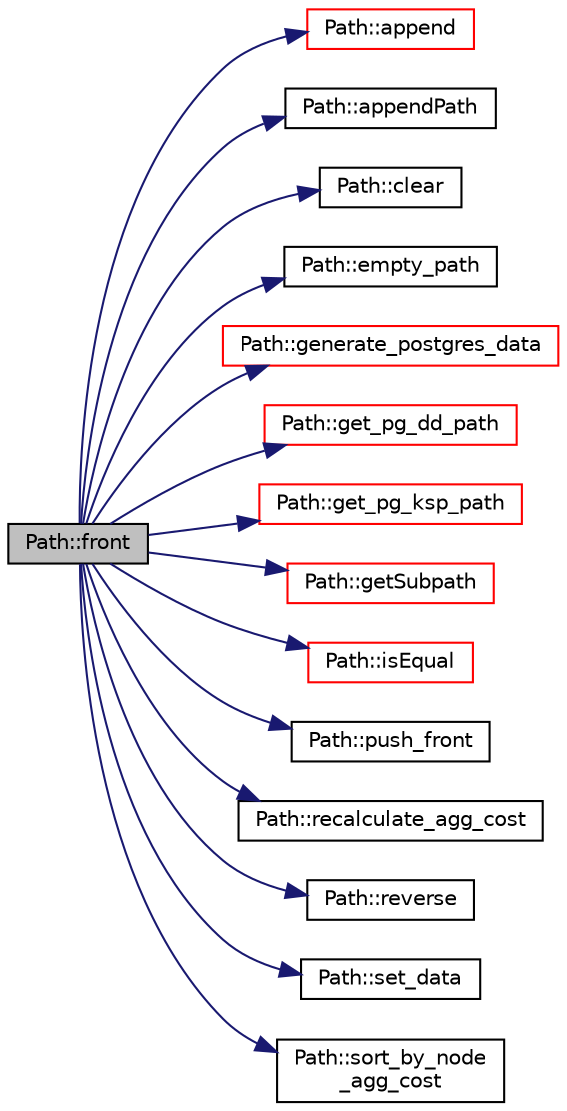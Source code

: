 digraph "Path::front"
{
  edge [fontname="Helvetica",fontsize="10",labelfontname="Helvetica",labelfontsize="10"];
  node [fontname="Helvetica",fontsize="10",shape=record];
  rankdir="LR";
  Node1 [label="Path::front",height=0.2,width=0.4,color="black", fillcolor="grey75", style="filled", fontcolor="black"];
  Node1 -> Node2 [color="midnightblue",fontsize="10",style="solid",fontname="Helvetica"];
  Node2 [label="Path::append",height=0.2,width=0.4,color="red", fillcolor="white", style="filled",URL="$classPath.html#a81dda9b296131350ee5be51a13e095b7",tooltip="Path: 2 -> 9 seq node edge cost agg_cost 0 2 4 1 0 1 5 8 1 1 2 6 9 1 2 3 9 -1 0 3 Path: 9 -> 3 seq no..."];
  Node1 -> Node3 [color="midnightblue",fontsize="10",style="solid",fontname="Helvetica"];
  Node3 [label="Path::appendPath",height=0.2,width=0.4,color="black", fillcolor="white", style="filled",URL="$classPath.html#a9cb45e3a413a03f1c4224b840af1fe83"];
  Node1 -> Node4 [color="midnightblue",fontsize="10",style="solid",fontname="Helvetica"];
  Node4 [label="Path::clear",height=0.2,width=0.4,color="black", fillcolor="white", style="filled",URL="$classPath.html#a3e94fc24f7c713442f3d52478d0772fb"];
  Node1 -> Node5 [color="midnightblue",fontsize="10",style="solid",fontname="Helvetica"];
  Node5 [label="Path::empty_path",height=0.2,width=0.4,color="black", fillcolor="white", style="filled",URL="$classPath.html#a142188f4775eaec32a14d3fb9e2dfb7a"];
  Node1 -> Node6 [color="midnightblue",fontsize="10",style="solid",fontname="Helvetica"];
  Node6 [label="Path::generate_postgres_data",height=0.2,width=0.4,color="red", fillcolor="white", style="filled",URL="$classPath.html#ae1f419fc9e3cb3d6d4a51621b7f0beba"];
  Node1 -> Node7 [color="midnightblue",fontsize="10",style="solid",fontname="Helvetica"];
  Node7 [label="Path::get_pg_dd_path",height=0.2,width=0.4,color="red", fillcolor="white", style="filled",URL="$classPath.html#a6a3dbe49a76b4057460266cbbd9225c8"];
  Node1 -> Node8 [color="midnightblue",fontsize="10",style="solid",fontname="Helvetica"];
  Node8 [label="Path::get_pg_ksp_path",height=0.2,width=0.4,color="red", fillcolor="white", style="filled",URL="$classPath.html#a41e7ec521ecff8c58aa091a7e1bfe0aa"];
  Node1 -> Node9 [color="midnightblue",fontsize="10",style="solid",fontname="Helvetica"];
  Node9 [label="Path::getSubpath",height=0.2,width=0.4,color="red", fillcolor="white", style="filled",URL="$classPath.html#ac9db12aac6bf4f045a25c3fd1e70fd20"];
  Node1 -> Node10 [color="midnightblue",fontsize="10",style="solid",fontname="Helvetica"];
  Node10 [label="Path::isEqual",height=0.2,width=0.4,color="red", fillcolor="white", style="filled",URL="$classPath.html#adf67930d9eaea5c23c9a5262fc846a73"];
  Node1 -> Node11 [color="midnightblue",fontsize="10",style="solid",fontname="Helvetica"];
  Node11 [label="Path::push_front",height=0.2,width=0.4,color="black", fillcolor="white", style="filled",URL="$classPath.html#a46140ad11410c4c8ddb3c0c1feeee895"];
  Node1 -> Node12 [color="midnightblue",fontsize="10",style="solid",fontname="Helvetica"];
  Node12 [label="Path::recalculate_agg_cost",height=0.2,width=0.4,color="black", fillcolor="white", style="filled",URL="$classPath.html#a410651095c5cf94da65891af5951c707"];
  Node1 -> Node13 [color="midnightblue",fontsize="10",style="solid",fontname="Helvetica"];
  Node13 [label="Path::reverse",height=0.2,width=0.4,color="black", fillcolor="white", style="filled",URL="$classPath.html#a7bba11c6c32823d91b1e9bf00a6baa2e"];
  Node1 -> Node14 [color="midnightblue",fontsize="10",style="solid",fontname="Helvetica"];
  Node14 [label="Path::set_data",height=0.2,width=0.4,color="black", fillcolor="white", style="filled",URL="$classPath.html#a961437d87838dd6dc86027a80fd9b59b"];
  Node1 -> Node15 [color="midnightblue",fontsize="10",style="solid",fontname="Helvetica"];
  Node15 [label="Path::sort_by_node\l_agg_cost",height=0.2,width=0.4,color="black", fillcolor="white", style="filled",URL="$classPath.html#a63b45e711a11db27b4e736128d3d7225",tooltip="Sorts a path by node, aggcost ascending. "];
}
